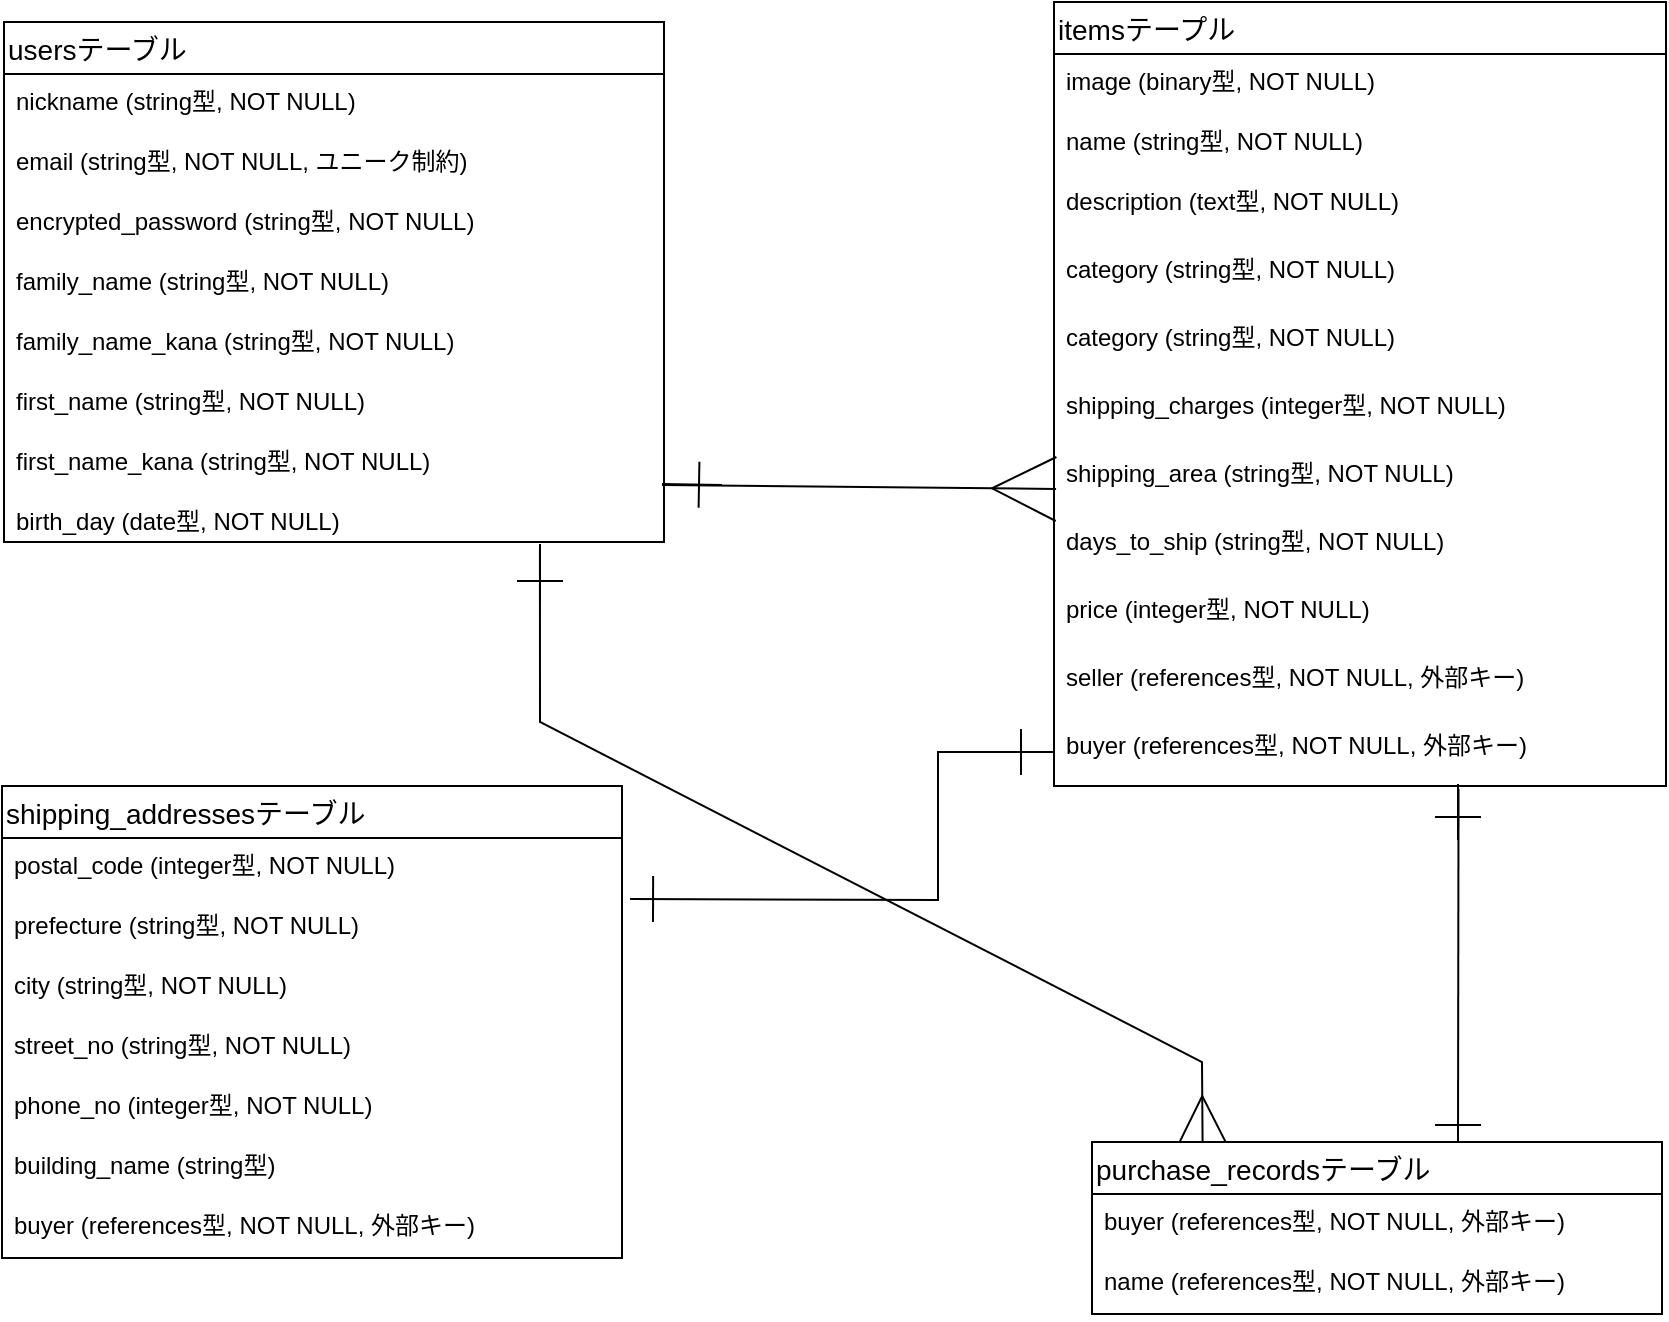 <mxfile>
    <diagram id="ksEmBoWq-q6VO8icEamf" name="ページ1">
        <mxGraphModel dx="911" dy="3018" grid="0" gridSize="10" guides="1" tooltips="1" connect="0" arrows="1" fold="1" page="1" pageScale="1" pageWidth="827" pageHeight="1169" background="none" math="0" shadow="0">
            <root>
                <mxCell id="0"/>
                <mxCell id="1" parent="0"/>
                <mxCell id="94" style="edgeStyle=none;rounded=0;html=1;endArrow=ERmany;endFill=0;startSize=16;endSize=21;sourcePerimeterSpacing=0;targetPerimeterSpacing=0;strokeWidth=1;exitX=0.812;exitY=1.146;exitDx=0;exitDy=0;exitPerimeter=0;entryX=0.194;entryY=0;entryDx=0;entryDy=0;entryPerimeter=0;" edge="1" parent="1" source="25" target="69">
                    <mxGeometry relative="1" as="geometry">
                        <mxPoint x="630" y="-920" as="targetPoint"/>
                        <Array as="points">
                            <mxPoint x="281" y="-1120"/>
                            <mxPoint x="612" y="-950"/>
                        </Array>
                    </mxGeometry>
                </mxCell>
                <mxCell id="96" style="edgeStyle=none;rounded=0;html=1;endArrow=ERone;endFill=0;startSize=16;endSize=21;sourcePerimeterSpacing=0;targetPerimeterSpacing=0;strokeWidth=1;" edge="1" parent="1">
                    <mxGeometry relative="1" as="geometry">
                        <mxPoint x="281" y="-1179" as="targetPoint"/>
                        <mxPoint x="281" y="-1209" as="sourcePoint"/>
                    </mxGeometry>
                </mxCell>
                <mxCell id="2" value="usersテーブル" style="swimlane;fontStyle=0;childLayout=stackLayout;horizontal=1;startSize=26;horizontalStack=0;resizeParent=1;resizeParentMax=0;resizeLast=0;collapsible=1;marginBottom=0;align=left;fontSize=14;" vertex="1" parent="1">
                    <mxGeometry x="13" y="-1470" width="330" height="260" as="geometry"/>
                </mxCell>
                <mxCell id="30" value="nickname (string型, NOT NULL)" style="text;strokeColor=none;fillColor=none;spacingLeft=4;spacingRight=4;overflow=hidden;rotatable=0;points=[[0,0.5],[1,0.5]];portConstraint=eastwest;fontSize=12;" vertex="1" parent="2">
                    <mxGeometry y="26" width="330" height="30" as="geometry"/>
                </mxCell>
                <mxCell id="31" value="email (string型, NOT NULL, ユニーク制約)" style="text;strokeColor=none;fillColor=none;spacingLeft=4;spacingRight=4;overflow=hidden;rotatable=0;points=[[0,0.5],[1,0.5]];portConstraint=eastwest;fontSize=12;" vertex="1" parent="2">
                    <mxGeometry y="56" width="330" height="30" as="geometry"/>
                </mxCell>
                <mxCell id="32" value="encrypted_password (string型, NOT NULL)" style="text;strokeColor=none;fillColor=none;spacingLeft=4;spacingRight=4;overflow=hidden;rotatable=0;points=[[0,0.5],[1,0.5]];portConstraint=eastwest;fontSize=12;" vertex="1" parent="2">
                    <mxGeometry y="86" width="330" height="30" as="geometry"/>
                </mxCell>
                <mxCell id="33" value="family_name (string型, NOT NULL)" style="text;strokeColor=none;fillColor=none;spacingLeft=4;spacingRight=4;overflow=hidden;rotatable=0;points=[[0,0.5],[1,0.5]];portConstraint=eastwest;fontSize=12;" vertex="1" parent="2">
                    <mxGeometry y="116" width="330" height="30" as="geometry"/>
                </mxCell>
                <mxCell id="34" value="family_name_kana (string型, NOT NULL)" style="text;strokeColor=none;fillColor=none;spacingLeft=4;spacingRight=4;overflow=hidden;rotatable=0;points=[[0,0.5],[1,0.5]];portConstraint=eastwest;fontSize=12;" vertex="1" parent="2">
                    <mxGeometry y="146" width="330" height="30" as="geometry"/>
                </mxCell>
                <mxCell id="35" value="first_name (string型, NOT NULL)" style="text;strokeColor=none;fillColor=none;spacingLeft=4;spacingRight=4;overflow=hidden;rotatable=0;points=[[0,0.5],[1,0.5]];portConstraint=eastwest;fontSize=12;" vertex="1" parent="2">
                    <mxGeometry y="176" width="330" height="30" as="geometry"/>
                </mxCell>
                <mxCell id="36" value="first_name_kana (string型, NOT NULL)" style="text;strokeColor=none;fillColor=none;spacingLeft=4;spacingRight=4;overflow=hidden;rotatable=0;points=[[0,0.5],[1,0.5]];portConstraint=eastwest;fontSize=12;" vertex="1" parent="2">
                    <mxGeometry y="206" width="330" height="30" as="geometry"/>
                </mxCell>
                <mxCell id="25" value="birth_day (date型, NOT NULL)" style="text;strokeColor=none;fillColor=none;spacingLeft=4;spacingRight=4;overflow=hidden;rotatable=0;points=[[0,0.5],[1,0.5]];portConstraint=eastwest;fontSize=12;" vertex="1" parent="2">
                    <mxGeometry y="236" width="330" height="24" as="geometry"/>
                </mxCell>
                <mxCell id="97" style="edgeStyle=none;rounded=0;html=1;endArrow=ERone;endFill=0;startSize=16;endSize=21;sourcePerimeterSpacing=0;targetPerimeterSpacing=0;strokeWidth=1;exitX=0.661;exitY=1.044;exitDx=0;exitDy=0;exitPerimeter=0;" edge="1" parent="1" source="46">
                    <mxGeometry relative="1" as="geometry">
                        <mxPoint x="756.433" y="-1088" as="sourcePoint"/>
                        <mxPoint x="740" y="-907" as="targetPoint"/>
                    </mxGeometry>
                </mxCell>
                <mxCell id="98" style="edgeStyle=none;rounded=0;html=1;endArrow=ERone;endFill=0;startSize=16;endSize=21;sourcePerimeterSpacing=0;targetPerimeterSpacing=0;strokeWidth=1;" edge="1" parent="1">
                    <mxGeometry relative="1" as="geometry">
                        <mxPoint x="740" y="-1061" as="targetPoint"/>
                        <mxPoint x="740" y="-1089" as="sourcePoint"/>
                    </mxGeometry>
                </mxCell>
                <mxCell id="26" value="itemsテープル" style="swimlane;fontStyle=0;childLayout=stackLayout;horizontal=1;startSize=26;horizontalStack=0;resizeParent=1;resizeParentMax=0;resizeLast=0;collapsible=1;marginBottom=0;align=left;fontSize=14;labelBackgroundColor=default;" vertex="1" parent="1">
                    <mxGeometry x="538" y="-1480" width="306" height="392" as="geometry"/>
                </mxCell>
                <mxCell id="27" value="image (binary型, NOT NULL)" style="text;strokeColor=none;fillColor=none;spacingLeft=4;spacingRight=4;overflow=hidden;rotatable=0;points=[[0,0.5],[1,0.5]];portConstraint=eastwest;fontSize=12;" vertex="1" parent="26">
                    <mxGeometry y="26" width="306" height="30" as="geometry"/>
                </mxCell>
                <mxCell id="28" value="name (string型, NOT NULL)" style="text;strokeColor=none;fillColor=none;spacingLeft=4;spacingRight=4;overflow=hidden;rotatable=0;points=[[0,0.5],[1,0.5]];portConstraint=eastwest;fontSize=12;" vertex="1" parent="26">
                    <mxGeometry y="56" width="306" height="30" as="geometry"/>
                </mxCell>
                <mxCell id="29" value="description (text型, NOT NULL)" style="text;strokeColor=none;fillColor=none;spacingLeft=4;spacingRight=4;overflow=hidden;rotatable=0;points=[[0,0.5],[1,0.5]];portConstraint=eastwest;fontSize=12;labelBackgroundColor=none;" vertex="1" parent="26">
                    <mxGeometry y="86" width="306" height="34" as="geometry"/>
                </mxCell>
                <mxCell id="39" value="category (string型, NOT NULL)" style="text;strokeColor=none;fillColor=none;spacingLeft=4;spacingRight=4;overflow=hidden;rotatable=0;points=[[0,0.5],[1,0.5]];portConstraint=eastwest;fontSize=12;labelBackgroundColor=none;" vertex="1" parent="26">
                    <mxGeometry y="120" width="306" height="34" as="geometry"/>
                </mxCell>
                <mxCell id="100" value="category (string型, NOT NULL)" style="text;strokeColor=none;fillColor=none;spacingLeft=4;spacingRight=4;overflow=hidden;rotatable=0;points=[[0,0.5],[1,0.5]];portConstraint=eastwest;fontSize=12;labelBackgroundColor=none;" vertex="1" parent="26">
                    <mxGeometry y="154" width="306" height="34" as="geometry"/>
                </mxCell>
                <mxCell id="41" value="shipping_charges (integer型, NOT NULL)" style="text;strokeColor=none;fillColor=none;spacingLeft=4;spacingRight=4;overflow=hidden;rotatable=0;points=[[0,0.5],[1,0.5]];portConstraint=eastwest;fontSize=12;" vertex="1" parent="26">
                    <mxGeometry y="188" width="306" height="34" as="geometry"/>
                </mxCell>
                <mxCell id="42" value="shipping_area (string型, NOT NULL)" style="text;strokeColor=none;fillColor=none;spacingLeft=4;spacingRight=4;overflow=hidden;rotatable=0;points=[[0,0.5],[1,0.5]];portConstraint=eastwest;fontSize=12;" vertex="1" parent="26">
                    <mxGeometry y="222" width="306" height="34" as="geometry"/>
                </mxCell>
                <mxCell id="43" value="days_to_ship (string型, NOT NULL)" style="text;strokeColor=none;fillColor=none;spacingLeft=4;spacingRight=4;overflow=hidden;rotatable=0;points=[[0,0.5],[1,0.5]];portConstraint=eastwest;fontSize=12;" vertex="1" parent="26">
                    <mxGeometry y="256" width="306" height="34" as="geometry"/>
                </mxCell>
                <mxCell id="44" value="price (integer型, NOT NULL)" style="text;strokeColor=none;fillColor=none;spacingLeft=4;spacingRight=4;overflow=hidden;rotatable=0;points=[[0,0.5],[1,0.5]];portConstraint=eastwest;fontSize=12;" vertex="1" parent="26">
                    <mxGeometry y="290" width="306" height="34" as="geometry"/>
                </mxCell>
                <mxCell id="45" value="seller (references型, NOT NULL, 外部キー)" style="text;strokeColor=none;fillColor=none;spacingLeft=4;spacingRight=4;overflow=hidden;rotatable=0;points=[[0,0.5],[1,0.5]];portConstraint=eastwest;fontSize=12;" vertex="1" parent="26">
                    <mxGeometry y="324" width="306" height="34" as="geometry"/>
                </mxCell>
                <mxCell id="46" value="buyer (references型, NOT NULL, 外部キー)" style="text;strokeColor=none;fillColor=none;spacingLeft=4;spacingRight=4;overflow=hidden;rotatable=0;points=[[0,0.5],[1,0.5]];portConstraint=eastwest;fontSize=12;" vertex="1" parent="26">
                    <mxGeometry y="358" width="306" height="34" as="geometry"/>
                </mxCell>
                <mxCell id="62" value="shipping_addressesテーブル" style="swimlane;fontStyle=0;childLayout=stackLayout;horizontal=1;startSize=26;horizontalStack=0;resizeParent=1;resizeParentMax=0;resizeLast=0;collapsible=1;marginBottom=0;align=left;fontSize=14;" vertex="1" parent="1">
                    <mxGeometry x="12" y="-1088" width="310" height="236" as="geometry"/>
                </mxCell>
                <mxCell id="63" value="postal_code (integer型, NOT NULL)" style="text;strokeColor=none;fillColor=none;spacingLeft=4;spacingRight=4;overflow=hidden;rotatable=0;points=[[0,0.5],[1,0.5]];portConstraint=eastwest;fontSize=12;" vertex="1" parent="62">
                    <mxGeometry y="26" width="310" height="30" as="geometry"/>
                </mxCell>
                <mxCell id="64" value="prefecture (string型, NOT NULL)" style="text;strokeColor=none;fillColor=none;spacingLeft=4;spacingRight=4;overflow=hidden;rotatable=0;points=[[0,0.5],[1,0.5]];portConstraint=eastwest;fontSize=12;" vertex="1" parent="62">
                    <mxGeometry y="56" width="310" height="30" as="geometry"/>
                </mxCell>
                <mxCell id="65" value="city (string型, NOT NULL)" style="text;strokeColor=none;fillColor=none;spacingLeft=4;spacingRight=4;overflow=hidden;rotatable=0;points=[[0,0.5],[1,0.5]];portConstraint=eastwest;fontSize=12;" vertex="1" parent="62">
                    <mxGeometry y="86" width="310" height="30" as="geometry"/>
                </mxCell>
                <mxCell id="66" value="street_no (string型, NOT NULL)" style="text;strokeColor=none;fillColor=none;spacingLeft=4;spacingRight=4;overflow=hidden;rotatable=0;points=[[0,0.5],[1,0.5]];portConstraint=eastwest;fontSize=12;" vertex="1" parent="62">
                    <mxGeometry y="116" width="310" height="30" as="geometry"/>
                </mxCell>
                <mxCell id="67" value="phone_no (integer型, NOT NULL)" style="text;strokeColor=none;fillColor=none;spacingLeft=4;spacingRight=4;overflow=hidden;rotatable=0;points=[[0,0.5],[1,0.5]];portConstraint=eastwest;fontSize=12;" vertex="1" parent="62">
                    <mxGeometry y="146" width="310" height="30" as="geometry"/>
                </mxCell>
                <mxCell id="68" value="building_name (string型)" style="text;strokeColor=none;fillColor=none;spacingLeft=4;spacingRight=4;overflow=hidden;rotatable=0;points=[[0,0.5],[1,0.5]];portConstraint=eastwest;fontSize=12;" vertex="1" parent="62">
                    <mxGeometry y="176" width="310" height="30" as="geometry"/>
                </mxCell>
                <mxCell id="76" value="buyer (references型, NOT NULL, 外部キー)" style="text;strokeColor=none;fillColor=none;spacingLeft=4;spacingRight=4;overflow=hidden;rotatable=0;points=[[0,0.5],[1,0.5]];portConstraint=eastwest;fontSize=12;" vertex="1" parent="62">
                    <mxGeometry y="206" width="310" height="30" as="geometry"/>
                </mxCell>
                <mxCell id="69" value="purchase_recordsテーブル" style="swimlane;fontStyle=0;childLayout=stackLayout;horizontal=1;startSize=26;horizontalStack=0;resizeParent=1;resizeParentMax=0;resizeLast=0;collapsible=1;marginBottom=0;align=left;fontSize=14;" vertex="1" parent="1">
                    <mxGeometry x="557" y="-910" width="285" height="86" as="geometry"/>
                </mxCell>
                <mxCell id="70" value="buyer (references型, NOT NULL, 外部キー)" style="text;strokeColor=none;fillColor=none;spacingLeft=4;spacingRight=4;overflow=hidden;rotatable=0;points=[[0,0.5],[1,0.5]];portConstraint=eastwest;fontSize=12;" vertex="1" parent="69">
                    <mxGeometry y="26" width="285" height="30" as="geometry"/>
                </mxCell>
                <mxCell id="71" value="name (references型, NOT NULL, 外部キー)" style="text;strokeColor=none;fillColor=none;spacingLeft=4;spacingRight=4;overflow=hidden;rotatable=0;points=[[0,0.5],[1,0.5]];portConstraint=eastwest;fontSize=12;" vertex="1" parent="69">
                    <mxGeometry y="56" width="285" height="30" as="geometry"/>
                </mxCell>
                <mxCell id="85" style="edgeStyle=none;rounded=0;html=1;endArrow=ERone;endFill=0;startSize=16;endSize=21;sourcePerimeterSpacing=0;strokeWidth=1;" edge="1" parent="1">
                    <mxGeometry relative="1" as="geometry">
                        <mxPoint x="372" y="-1238.47" as="targetPoint"/>
                        <mxPoint x="342" y="-1239.003" as="sourcePoint"/>
                    </mxGeometry>
                </mxCell>
                <mxCell id="86" style="edgeStyle=none;rounded=0;html=1;endArrow=ERone;endFill=0;startSize=16;endSize=21;sourcePerimeterSpacing=0;strokeWidth=1;entryX=1.013;entryY=0.017;entryDx=0;entryDy=0;entryPerimeter=0;targetPerimeterSpacing=0;" edge="1" parent="1" source="46" target="64">
                    <mxGeometry relative="1" as="geometry">
                        <mxPoint x="330" y="-1040" as="targetPoint"/>
                        <Array as="points">
                            <mxPoint x="480" y="-1105"/>
                            <mxPoint x="480" y="-1031"/>
                        </Array>
                    </mxGeometry>
                </mxCell>
                <mxCell id="92" style="edgeStyle=none;rounded=0;html=1;endArrow=ERone;endFill=0;startSize=16;endSize=21;sourcePerimeterSpacing=0;strokeWidth=1;" edge="1" parent="1" source="46">
                    <mxGeometry relative="1" as="geometry">
                        <mxPoint x="510" y="-1105" as="targetPoint"/>
                    </mxGeometry>
                </mxCell>
                <mxCell id="99" style="edgeStyle=none;html=1;entryX=-0.012;entryY=0.603;entryDx=0;entryDy=0;entryPerimeter=0;endArrow=ERmany;endFill=0;rounded=0;endSize=30;strokeWidth=1;startSize=16;sourcePerimeterSpacing=0;exitX=0.997;exitY=0.604;exitDx=0;exitDy=0;exitPerimeter=0;" edge="1" parent="1">
                    <mxGeometry relative="1" as="geometry">
                        <mxPoint x="342.01" y="-1238.504" as="sourcePoint"/>
                        <mxPoint x="539.04" y="-1236.498" as="targetPoint"/>
                    </mxGeometry>
                </mxCell>
            </root>
        </mxGraphModel>
    </diagram>
</mxfile>